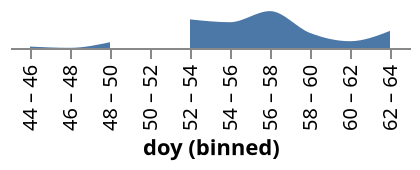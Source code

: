 {
  "$schema": "https://vega.github.io/schema/vega/v5.json",
  "background": "white",
  "padding": 5,
  "height": 10,
  "style": "cell",
  "data": [
    {
      "name": "data-80fc413b53d2d970f0f81ba51c6f3334",
      "values": [
        {"doy": 45, "variable": "doy_threshold_2011", "value": 16165},
        {"doy": 46, "variable": "doy_threshold_2011", "value": 1922},
        {"doy": 47, "variable": "doy_threshold_2011", "value": null},
        {"doy": 48, "variable": "doy_threshold_2011", "value": null},
        {"doy": 49, "variable": "doy_threshold_2011", "value": 65604},
        {"doy": 50, "variable": "doy_threshold_2011", "value": null},
        {"doy": 51, "variable": "doy_threshold_2011", "value": null},
        {"doy": 52, "variable": "doy_threshold_2011", "value": 27549},
        {"doy": 53, "variable": "doy_threshold_2011", "value": 294663},
        {"doy": 54, "variable": "doy_threshold_2011", "value": 290251},
        {"doy": 55, "variable": "doy_threshold_2011", "value": 10},
        {"doy": 56, "variable": "doy_threshold_2011", "value": 394929},
        {"doy": 57, "variable": "doy_threshold_2011", "value": 20165},
        {"doy": 58, "variable": "doy_threshold_2011", "value": 117251},
        {"doy": 59, "variable": "doy_threshold_2011", "value": 52055},
        {"doy": 60, "variable": "doy_threshold_2011", "value": 76243},
        {"doy": 61, "variable": "doy_threshold_2011", "value": 147},
        {"doy": 62, "variable": "doy_threshold_2011", "value": 96486},
        {"doy": 63, "variable": "doy_threshold_2011", "value": 79729},
        {"doy": 64, "variable": "doy_threshold_2011", "value": 16243}
      ]
    },
    {
      "name": "data_0",
      "source": "data-80fc413b53d2d970f0f81ba51c6f3334",
      "transform": [
        {
          "type": "extent",
          "field": "doy",
          "signal": "bin_maxbins_10_doy_extent"
        },
        {
          "type": "bin",
          "field": "doy",
          "as": ["bin_maxbins_10_doy", "bin_maxbins_10_doy_end"],
          "signal": "bin_maxbins_10_doy_bins",
          "extent": {"signal": "bin_maxbins_10_doy_extent"},
          "maxbins": 10
        },
        {
          "type": "formula",
          "expr": "!isValid(datum[\"bin_maxbins_10_doy\"]) || !isFinite(+datum[\"bin_maxbins_10_doy\"]) ? \"null\" : format(datum[\"bin_maxbins_10_doy\"], \"\") + \" – \" + format(datum[\"bin_maxbins_10_doy_end\"], \"\")",
          "as": "bin_maxbins_10_doy_range"
        },
        {
          "type": "aggregate",
          "groupby": [
            "bin_maxbins_10_doy",
            "bin_maxbins_10_doy_end",
            "bin_maxbins_10_doy_range"
          ],
          "ops": ["sum"],
          "fields": ["value"],
          "as": ["sum_value"]
        }
      ]
    }
  ],
  "signals": [
    {"name": "x_step", "value": 20},
    {
      "name": "width",
      "update": "bandspace(domain('x').length, 1, 0.5) * x_step"
    }
  ],
  "marks": [
    {
      "name": "marks",
      "type": "area",
      "style": ["area"],
      "sort": {"field": "datum[\"bin_maxbins_10_doy\"]"},
      "from": {"data": "data_0"},
      "encode": {
        "update": {
          "interpolate": {"value": "monotone"},
          "orient": {"value": "vertical"},
          "fill": {"value": "#4c78a8"},
          "description": {
            "signal": "\"doy (binned): \" + (!isValid(datum[\"bin_maxbins_10_doy\"]) || !isFinite(+datum[\"bin_maxbins_10_doy\"]) ? \"null\" : format(datum[\"bin_maxbins_10_doy\"], \"\") + \" – \" + format(datum[\"bin_maxbins_10_doy_end\"], \"\")) + \"; Sum of value: \" + (format(datum[\"sum_value\"], \"\"))"
          },
          "x": {"scale": "x", "field": "bin_maxbins_10_doy_range"},
          "y": {"scale": "y", "field": "sum_value"},
          "y2": {"scale": "y", "value": 0},
          "defined": {
            "signal": "isValid(datum[\"sum_value\"]) && isFinite(+datum[\"sum_value\"])"
          }
        }
      }
    }
  ],
  "scales": [
    {
      "name": "x",
      "type": "point",
      "domain": {
        "data": "data_0",
        "field": "bin_maxbins_10_doy_range",
        "sort": {"field": "bin_maxbins_10_doy", "op": "min"}
      },
      "range": {"step": {"signal": "x_step"}},
      "padding": 0.5
    },
    {
      "name": "y",
      "type": "linear",
      "domain": {"data": "data_0", "field": "sum_value"},
      "range": [10, -10],
      "nice": true,
      "zero": true
    }
  ],
  "axes": [
    {
      "scale": "x",
      "orient": "bottom",
      "grid": false,
      "title": "doy (binned)",
      "labelAlign": "right",
      "labelAngle": 270,
      "labelBaseline": "middle",
      "zindex": 0
    }
  ],
  "config": {"style": {"cell": {"stroke": null}}}
}